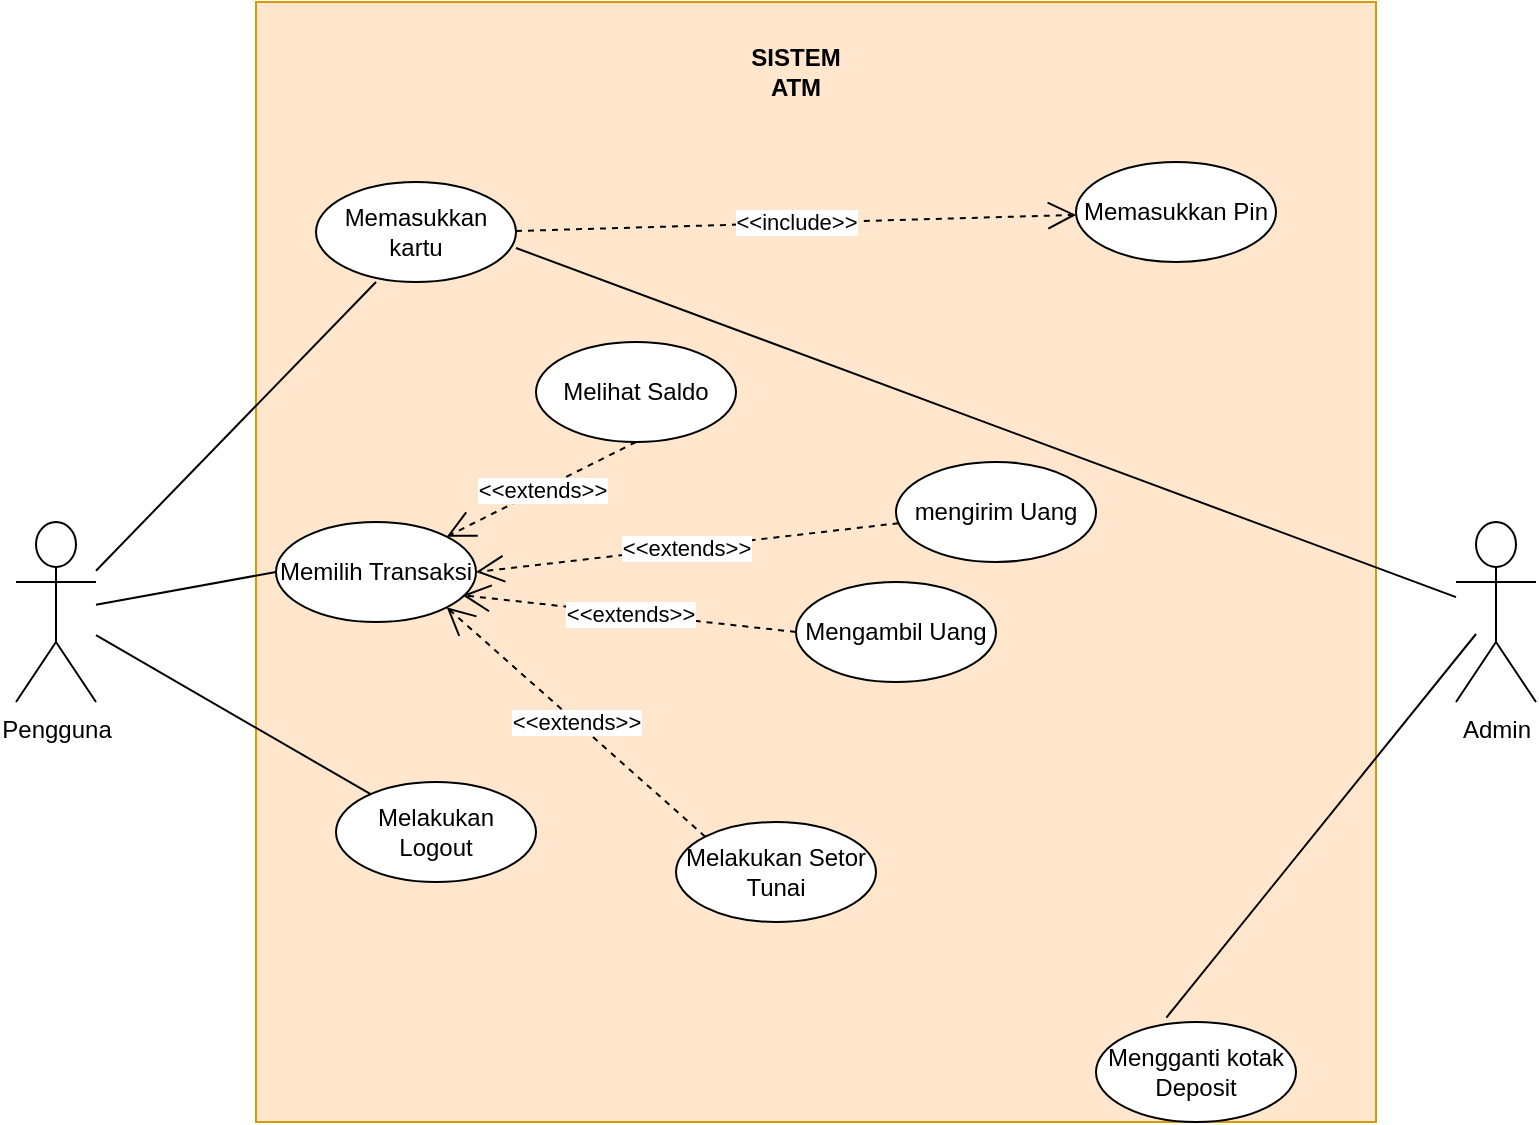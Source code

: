 <mxfile version="26.2.14">
  <diagram name="Page-1" id="0qJE7MdJ5lrChNvPqHe_">
    <mxGraphModel dx="1042" dy="614" grid="1" gridSize="10" guides="1" tooltips="1" connect="1" arrows="1" fold="1" page="1" pageScale="1" pageWidth="850" pageHeight="1100" math="0" shadow="0">
      <root>
        <mxCell id="0" />
        <mxCell id="1" parent="0" />
        <mxCell id="MwsztaiUmeLu_uvfN375-1" value="" style="whiteSpace=wrap;html=1;aspect=fixed;fillColor=#ffe6cc;strokeColor=#d79b00;" vertex="1" parent="1">
          <mxGeometry x="170" y="20" width="560" height="560" as="geometry" />
        </mxCell>
        <mxCell id="MwsztaiUmeLu_uvfN375-3" value="Pengguna" style="shape=umlActor;verticalLabelPosition=bottom;verticalAlign=top;html=1;outlineConnect=0;" vertex="1" parent="1">
          <mxGeometry x="50" y="280" width="40" height="90" as="geometry" />
        </mxCell>
        <mxCell id="MwsztaiUmeLu_uvfN375-4" value="Admin" style="shape=umlActor;verticalLabelPosition=bottom;verticalAlign=top;html=1;outlineConnect=0;" vertex="1" parent="1">
          <mxGeometry x="770" y="280" width="40" height="90" as="geometry" />
        </mxCell>
        <mxCell id="MwsztaiUmeLu_uvfN375-5" value="Memasukkan kartu" style="ellipse;whiteSpace=wrap;html=1;" vertex="1" parent="1">
          <mxGeometry x="200" y="110" width="100" height="50" as="geometry" />
        </mxCell>
        <mxCell id="MwsztaiUmeLu_uvfN375-7" value="Melihat Saldo" style="ellipse;whiteSpace=wrap;html=1;" vertex="1" parent="1">
          <mxGeometry x="310" y="190" width="100" height="50" as="geometry" />
        </mxCell>
        <mxCell id="MwsztaiUmeLu_uvfN375-9" value="Memilih Transaksi" style="ellipse;whiteSpace=wrap;html=1;" vertex="1" parent="1">
          <mxGeometry x="180" y="280" width="100" height="50" as="geometry" />
        </mxCell>
        <mxCell id="MwsztaiUmeLu_uvfN375-10" value="mengirim Uang" style="ellipse;whiteSpace=wrap;html=1;" vertex="1" parent="1">
          <mxGeometry x="490" y="250" width="100" height="50" as="geometry" />
        </mxCell>
        <mxCell id="MwsztaiUmeLu_uvfN375-11" value="Memasukkan Pin" style="ellipse;whiteSpace=wrap;html=1;" vertex="1" parent="1">
          <mxGeometry x="580" y="100" width="100" height="50" as="geometry" />
        </mxCell>
        <mxCell id="MwsztaiUmeLu_uvfN375-47" value="Mengambil Uang" style="ellipse;whiteSpace=wrap;html=1;" vertex="1" parent="1">
          <mxGeometry x="440" y="310" width="100" height="50" as="geometry" />
        </mxCell>
        <mxCell id="MwsztaiUmeLu_uvfN375-49" value="Melakukan Setor Tunai" style="ellipse;whiteSpace=wrap;html=1;" vertex="1" parent="1">
          <mxGeometry x="380" y="430" width="100" height="50" as="geometry" />
        </mxCell>
        <mxCell id="MwsztaiUmeLu_uvfN375-50" value="Mengganti kotak Deposit" style="ellipse;whiteSpace=wrap;html=1;" vertex="1" parent="1">
          <mxGeometry x="590" y="530" width="100" height="50" as="geometry" />
        </mxCell>
        <mxCell id="MwsztaiUmeLu_uvfN375-51" value="Melakukan Logout" style="ellipse;whiteSpace=wrap;html=1;" vertex="1" parent="1">
          <mxGeometry x="210" y="410" width="100" height="50" as="geometry" />
        </mxCell>
        <mxCell id="MwsztaiUmeLu_uvfN375-53" value="&lt;b&gt;SISTEM ATM&lt;/b&gt;" style="text;html=1;align=center;verticalAlign=middle;whiteSpace=wrap;rounded=0;" vertex="1" parent="1">
          <mxGeometry x="410" y="40" width="60" height="30" as="geometry" />
        </mxCell>
        <mxCell id="MwsztaiUmeLu_uvfN375-54" value="" style="endArrow=none;html=1;rounded=0;" edge="1" parent="1" source="MwsztaiUmeLu_uvfN375-3">
          <mxGeometry width="50" height="50" relative="1" as="geometry">
            <mxPoint x="180" y="210" as="sourcePoint" />
            <mxPoint x="230" y="160" as="targetPoint" />
          </mxGeometry>
        </mxCell>
        <mxCell id="MwsztaiUmeLu_uvfN375-56" value="" style="endArrow=none;html=1;rounded=0;entryX=0;entryY=0.5;entryDx=0;entryDy=0;" edge="1" parent="1" source="MwsztaiUmeLu_uvfN375-3" target="MwsztaiUmeLu_uvfN375-9">
          <mxGeometry width="50" height="50" relative="1" as="geometry">
            <mxPoint x="80" y="334" as="sourcePoint" />
            <mxPoint x="220" y="190" as="targetPoint" />
          </mxGeometry>
        </mxCell>
        <mxCell id="MwsztaiUmeLu_uvfN375-57" value="" style="endArrow=none;html=1;rounded=0;" edge="1" parent="1" source="MwsztaiUmeLu_uvfN375-3" target="MwsztaiUmeLu_uvfN375-51">
          <mxGeometry width="50" height="50" relative="1" as="geometry">
            <mxPoint x="110" y="324" as="sourcePoint" />
            <mxPoint x="250" y="180" as="targetPoint" />
          </mxGeometry>
        </mxCell>
        <mxCell id="MwsztaiUmeLu_uvfN375-58" value="" style="endArrow=none;html=1;rounded=0;" edge="1" parent="1" source="MwsztaiUmeLu_uvfN375-4">
          <mxGeometry width="50" height="50" relative="1" as="geometry">
            <mxPoint x="160" y="287" as="sourcePoint" />
            <mxPoint x="300" y="143" as="targetPoint" />
          </mxGeometry>
        </mxCell>
        <mxCell id="MwsztaiUmeLu_uvfN375-59" value="" style="endArrow=none;html=1;rounded=0;exitX=0.352;exitY=-0.044;exitDx=0;exitDy=0;exitPerimeter=0;" edge="1" parent="1" source="MwsztaiUmeLu_uvfN375-50">
          <mxGeometry width="50" height="50" relative="1" as="geometry">
            <mxPoint x="640" y="480" as="sourcePoint" />
            <mxPoint x="780" y="336" as="targetPoint" />
          </mxGeometry>
        </mxCell>
        <mxCell id="MwsztaiUmeLu_uvfN375-60" value="&amp;lt;&amp;lt;include&amp;gt;&amp;gt;" style="endArrow=open;endSize=12;dashed=1;html=1;rounded=0;" edge="1" parent="1" target="MwsztaiUmeLu_uvfN375-11">
          <mxGeometry width="160" relative="1" as="geometry">
            <mxPoint x="300" y="134.5" as="sourcePoint" />
            <mxPoint x="460" y="134.5" as="targetPoint" />
          </mxGeometry>
        </mxCell>
        <mxCell id="MwsztaiUmeLu_uvfN375-62" value="&amp;lt;&amp;lt;extends&amp;gt;&amp;gt;" style="endArrow=open;endSize=12;dashed=1;html=1;rounded=0;entryX=1;entryY=0;entryDx=0;entryDy=0;" edge="1" parent="1" target="MwsztaiUmeLu_uvfN375-9">
          <mxGeometry width="160" relative="1" as="geometry">
            <mxPoint x="360" y="240" as="sourcePoint" />
            <mxPoint x="520" y="240" as="targetPoint" />
          </mxGeometry>
        </mxCell>
        <mxCell id="MwsztaiUmeLu_uvfN375-63" value="&amp;lt;&amp;lt;extends&amp;gt;&amp;gt;" style="endArrow=open;endSize=12;dashed=1;html=1;rounded=0;entryX=0.932;entryY=0.732;entryDx=0;entryDy=0;exitX=0;exitY=0.5;exitDx=0;exitDy=0;entryPerimeter=0;" edge="1" parent="1" source="MwsztaiUmeLu_uvfN375-47" target="MwsztaiUmeLu_uvfN375-9">
          <mxGeometry x="0.003" width="160" relative="1" as="geometry">
            <mxPoint x="370" y="250" as="sourcePoint" />
            <mxPoint x="290" y="315" as="targetPoint" />
            <mxPoint as="offset" />
          </mxGeometry>
        </mxCell>
        <mxCell id="MwsztaiUmeLu_uvfN375-64" value="&amp;lt;&amp;lt;extends&amp;gt;&amp;gt;" style="endArrow=open;endSize=12;dashed=1;html=1;rounded=0;entryX=1;entryY=0.5;entryDx=0;entryDy=0;" edge="1" parent="1" source="MwsztaiUmeLu_uvfN375-10" target="MwsztaiUmeLu_uvfN375-9">
          <mxGeometry width="160" relative="1" as="geometry">
            <mxPoint x="380" y="260" as="sourcePoint" />
            <mxPoint x="300" y="325" as="targetPoint" />
          </mxGeometry>
        </mxCell>
        <mxCell id="MwsztaiUmeLu_uvfN375-65" value="&amp;lt;&amp;lt;extends&amp;gt;&amp;gt;" style="endArrow=open;endSize=12;dashed=1;html=1;rounded=0;entryX=1;entryY=1;entryDx=0;entryDy=0;exitX=0;exitY=0;exitDx=0;exitDy=0;" edge="1" parent="1" source="MwsztaiUmeLu_uvfN375-49" target="MwsztaiUmeLu_uvfN375-9">
          <mxGeometry x="0.003" width="160" relative="1" as="geometry">
            <mxPoint x="450" y="345" as="sourcePoint" />
            <mxPoint x="283" y="327" as="targetPoint" />
            <mxPoint as="offset" />
          </mxGeometry>
        </mxCell>
      </root>
    </mxGraphModel>
  </diagram>
</mxfile>

